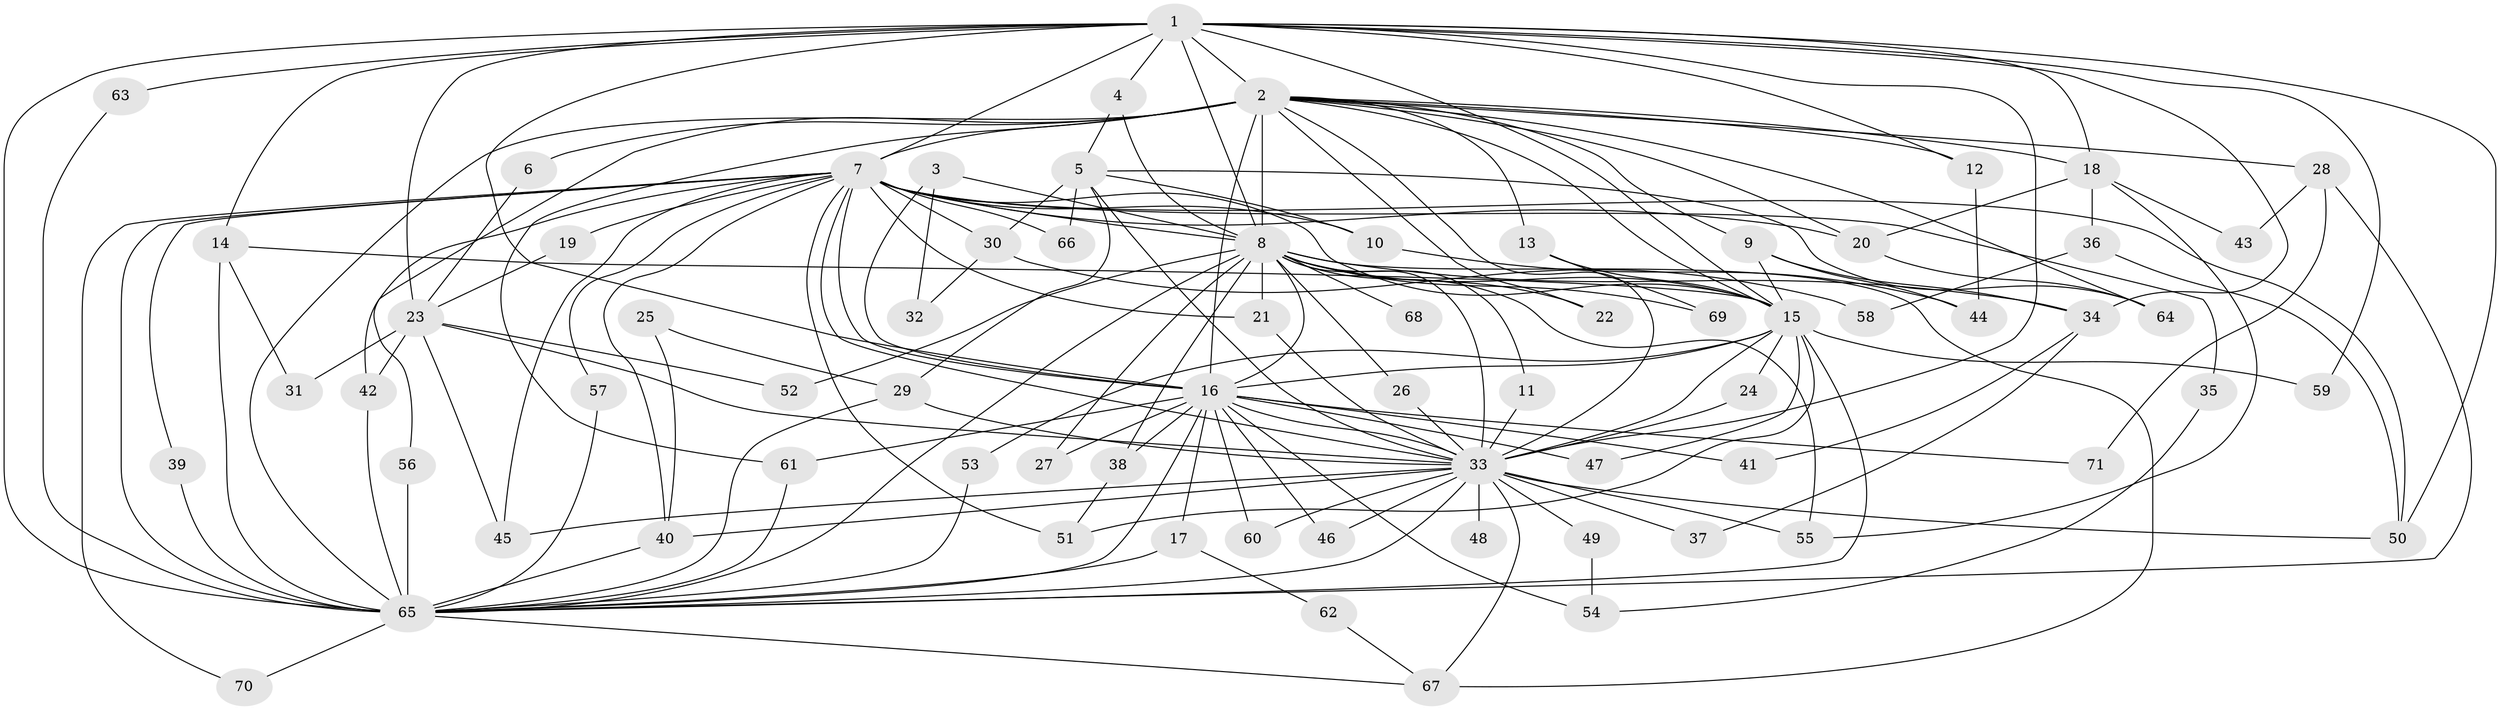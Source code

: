 // original degree distribution, {25: 0.019801980198019802, 29: 0.009900990099009901, 23: 0.009900990099009901, 14: 0.009900990099009901, 19: 0.009900990099009901, 15: 0.009900990099009901, 16: 0.009900990099009901, 18: 0.009900990099009901, 27: 0.009900990099009901, 3: 0.1782178217821782, 4: 0.0891089108910891, 7: 0.009900990099009901, 9: 0.009900990099009901, 2: 0.5742574257425742, 6: 0.009900990099009901, 5: 0.0297029702970297}
// Generated by graph-tools (version 1.1) at 2025/36/03/04/25 23:36:23]
// undirected, 71 vertices, 166 edges
graph export_dot {
  node [color=gray90,style=filled];
  1;
  2;
  3;
  4;
  5;
  6;
  7;
  8;
  9;
  10;
  11;
  12;
  13;
  14;
  15;
  16;
  17;
  18;
  19;
  20;
  21;
  22;
  23;
  24;
  25;
  26;
  27;
  28;
  29;
  30;
  31;
  32;
  33;
  34;
  35;
  36;
  37;
  38;
  39;
  40;
  41;
  42;
  43;
  44;
  45;
  46;
  47;
  48;
  49;
  50;
  51;
  52;
  53;
  54;
  55;
  56;
  57;
  58;
  59;
  60;
  61;
  62;
  63;
  64;
  65;
  66;
  67;
  68;
  69;
  70;
  71;
  1 -- 2 [weight=4.0];
  1 -- 4 [weight=1.0];
  1 -- 7 [weight=2.0];
  1 -- 8 [weight=3.0];
  1 -- 12 [weight=1.0];
  1 -- 14 [weight=1.0];
  1 -- 15 [weight=2.0];
  1 -- 16 [weight=2.0];
  1 -- 18 [weight=1.0];
  1 -- 23 [weight=1.0];
  1 -- 33 [weight=2.0];
  1 -- 34 [weight=1.0];
  1 -- 50 [weight=1.0];
  1 -- 59 [weight=1.0];
  1 -- 63 [weight=1.0];
  1 -- 65 [weight=3.0];
  2 -- 6 [weight=1.0];
  2 -- 7 [weight=2.0];
  2 -- 8 [weight=2.0];
  2 -- 9 [weight=1.0];
  2 -- 12 [weight=1.0];
  2 -- 13 [weight=1.0];
  2 -- 15 [weight=3.0];
  2 -- 16 [weight=3.0];
  2 -- 18 [weight=1.0];
  2 -- 20 [weight=2.0];
  2 -- 22 [weight=1.0];
  2 -- 28 [weight=2.0];
  2 -- 33 [weight=2.0];
  2 -- 56 [weight=1.0];
  2 -- 61 [weight=1.0];
  2 -- 64 [weight=1.0];
  2 -- 65 [weight=2.0];
  3 -- 8 [weight=1.0];
  3 -- 16 [weight=1.0];
  3 -- 32 [weight=1.0];
  4 -- 5 [weight=1.0];
  4 -- 8 [weight=1.0];
  5 -- 10 [weight=1.0];
  5 -- 29 [weight=1.0];
  5 -- 30 [weight=1.0];
  5 -- 33 [weight=1.0];
  5 -- 64 [weight=1.0];
  5 -- 66 [weight=1.0];
  6 -- 23 [weight=1.0];
  7 -- 8 [weight=1.0];
  7 -- 10 [weight=1.0];
  7 -- 15 [weight=1.0];
  7 -- 16 [weight=1.0];
  7 -- 19 [weight=1.0];
  7 -- 20 [weight=1.0];
  7 -- 21 [weight=1.0];
  7 -- 30 [weight=1.0];
  7 -- 33 [weight=2.0];
  7 -- 35 [weight=1.0];
  7 -- 39 [weight=1.0];
  7 -- 40 [weight=1.0];
  7 -- 42 [weight=1.0];
  7 -- 45 [weight=1.0];
  7 -- 50 [weight=1.0];
  7 -- 51 [weight=1.0];
  7 -- 57 [weight=1.0];
  7 -- 65 [weight=2.0];
  7 -- 66 [weight=2.0];
  7 -- 70 [weight=1.0];
  8 -- 11 [weight=1.0];
  8 -- 15 [weight=1.0];
  8 -- 16 [weight=1.0];
  8 -- 21 [weight=1.0];
  8 -- 22 [weight=1.0];
  8 -- 26 [weight=1.0];
  8 -- 27 [weight=1.0];
  8 -- 33 [weight=1.0];
  8 -- 34 [weight=1.0];
  8 -- 38 [weight=1.0];
  8 -- 52 [weight=1.0];
  8 -- 55 [weight=1.0];
  8 -- 65 [weight=1.0];
  8 -- 67 [weight=1.0];
  8 -- 68 [weight=1.0];
  8 -- 69 [weight=1.0];
  9 -- 15 [weight=1.0];
  9 -- 34 [weight=1.0];
  9 -- 44 [weight=1.0];
  10 -- 44 [weight=1.0];
  11 -- 33 [weight=1.0];
  12 -- 44 [weight=1.0];
  13 -- 15 [weight=1.0];
  13 -- 69 [weight=1.0];
  14 -- 15 [weight=1.0];
  14 -- 31 [weight=1.0];
  14 -- 65 [weight=1.0];
  15 -- 16 [weight=1.0];
  15 -- 24 [weight=1.0];
  15 -- 33 [weight=1.0];
  15 -- 47 [weight=1.0];
  15 -- 51 [weight=1.0];
  15 -- 53 [weight=1.0];
  15 -- 59 [weight=2.0];
  15 -- 65 [weight=1.0];
  16 -- 17 [weight=1.0];
  16 -- 27 [weight=1.0];
  16 -- 33 [weight=1.0];
  16 -- 38 [weight=1.0];
  16 -- 41 [weight=1.0];
  16 -- 46 [weight=1.0];
  16 -- 47 [weight=1.0];
  16 -- 54 [weight=2.0];
  16 -- 60 [weight=1.0];
  16 -- 61 [weight=1.0];
  16 -- 65 [weight=1.0];
  16 -- 71 [weight=1.0];
  17 -- 62 [weight=1.0];
  17 -- 65 [weight=1.0];
  18 -- 20 [weight=1.0];
  18 -- 36 [weight=1.0];
  18 -- 43 [weight=1.0];
  18 -- 55 [weight=1.0];
  19 -- 23 [weight=1.0];
  20 -- 64 [weight=1.0];
  21 -- 33 [weight=1.0];
  23 -- 31 [weight=1.0];
  23 -- 33 [weight=1.0];
  23 -- 42 [weight=1.0];
  23 -- 45 [weight=1.0];
  23 -- 52 [weight=1.0];
  24 -- 33 [weight=1.0];
  25 -- 29 [weight=1.0];
  25 -- 40 [weight=1.0];
  26 -- 33 [weight=1.0];
  28 -- 43 [weight=1.0];
  28 -- 65 [weight=1.0];
  28 -- 71 [weight=1.0];
  29 -- 33 [weight=1.0];
  29 -- 65 [weight=1.0];
  30 -- 32 [weight=1.0];
  30 -- 58 [weight=1.0];
  33 -- 37 [weight=1.0];
  33 -- 40 [weight=1.0];
  33 -- 45 [weight=1.0];
  33 -- 46 [weight=1.0];
  33 -- 48 [weight=1.0];
  33 -- 49 [weight=1.0];
  33 -- 50 [weight=1.0];
  33 -- 55 [weight=1.0];
  33 -- 60 [weight=1.0];
  33 -- 65 [weight=1.0];
  33 -- 67 [weight=1.0];
  34 -- 37 [weight=1.0];
  34 -- 41 [weight=1.0];
  35 -- 54 [weight=1.0];
  36 -- 50 [weight=1.0];
  36 -- 58 [weight=1.0];
  38 -- 51 [weight=1.0];
  39 -- 65 [weight=1.0];
  40 -- 65 [weight=1.0];
  42 -- 65 [weight=1.0];
  49 -- 54 [weight=1.0];
  53 -- 65 [weight=1.0];
  56 -- 65 [weight=1.0];
  57 -- 65 [weight=1.0];
  61 -- 65 [weight=1.0];
  62 -- 67 [weight=1.0];
  63 -- 65 [weight=1.0];
  65 -- 67 [weight=1.0];
  65 -- 70 [weight=1.0];
}
